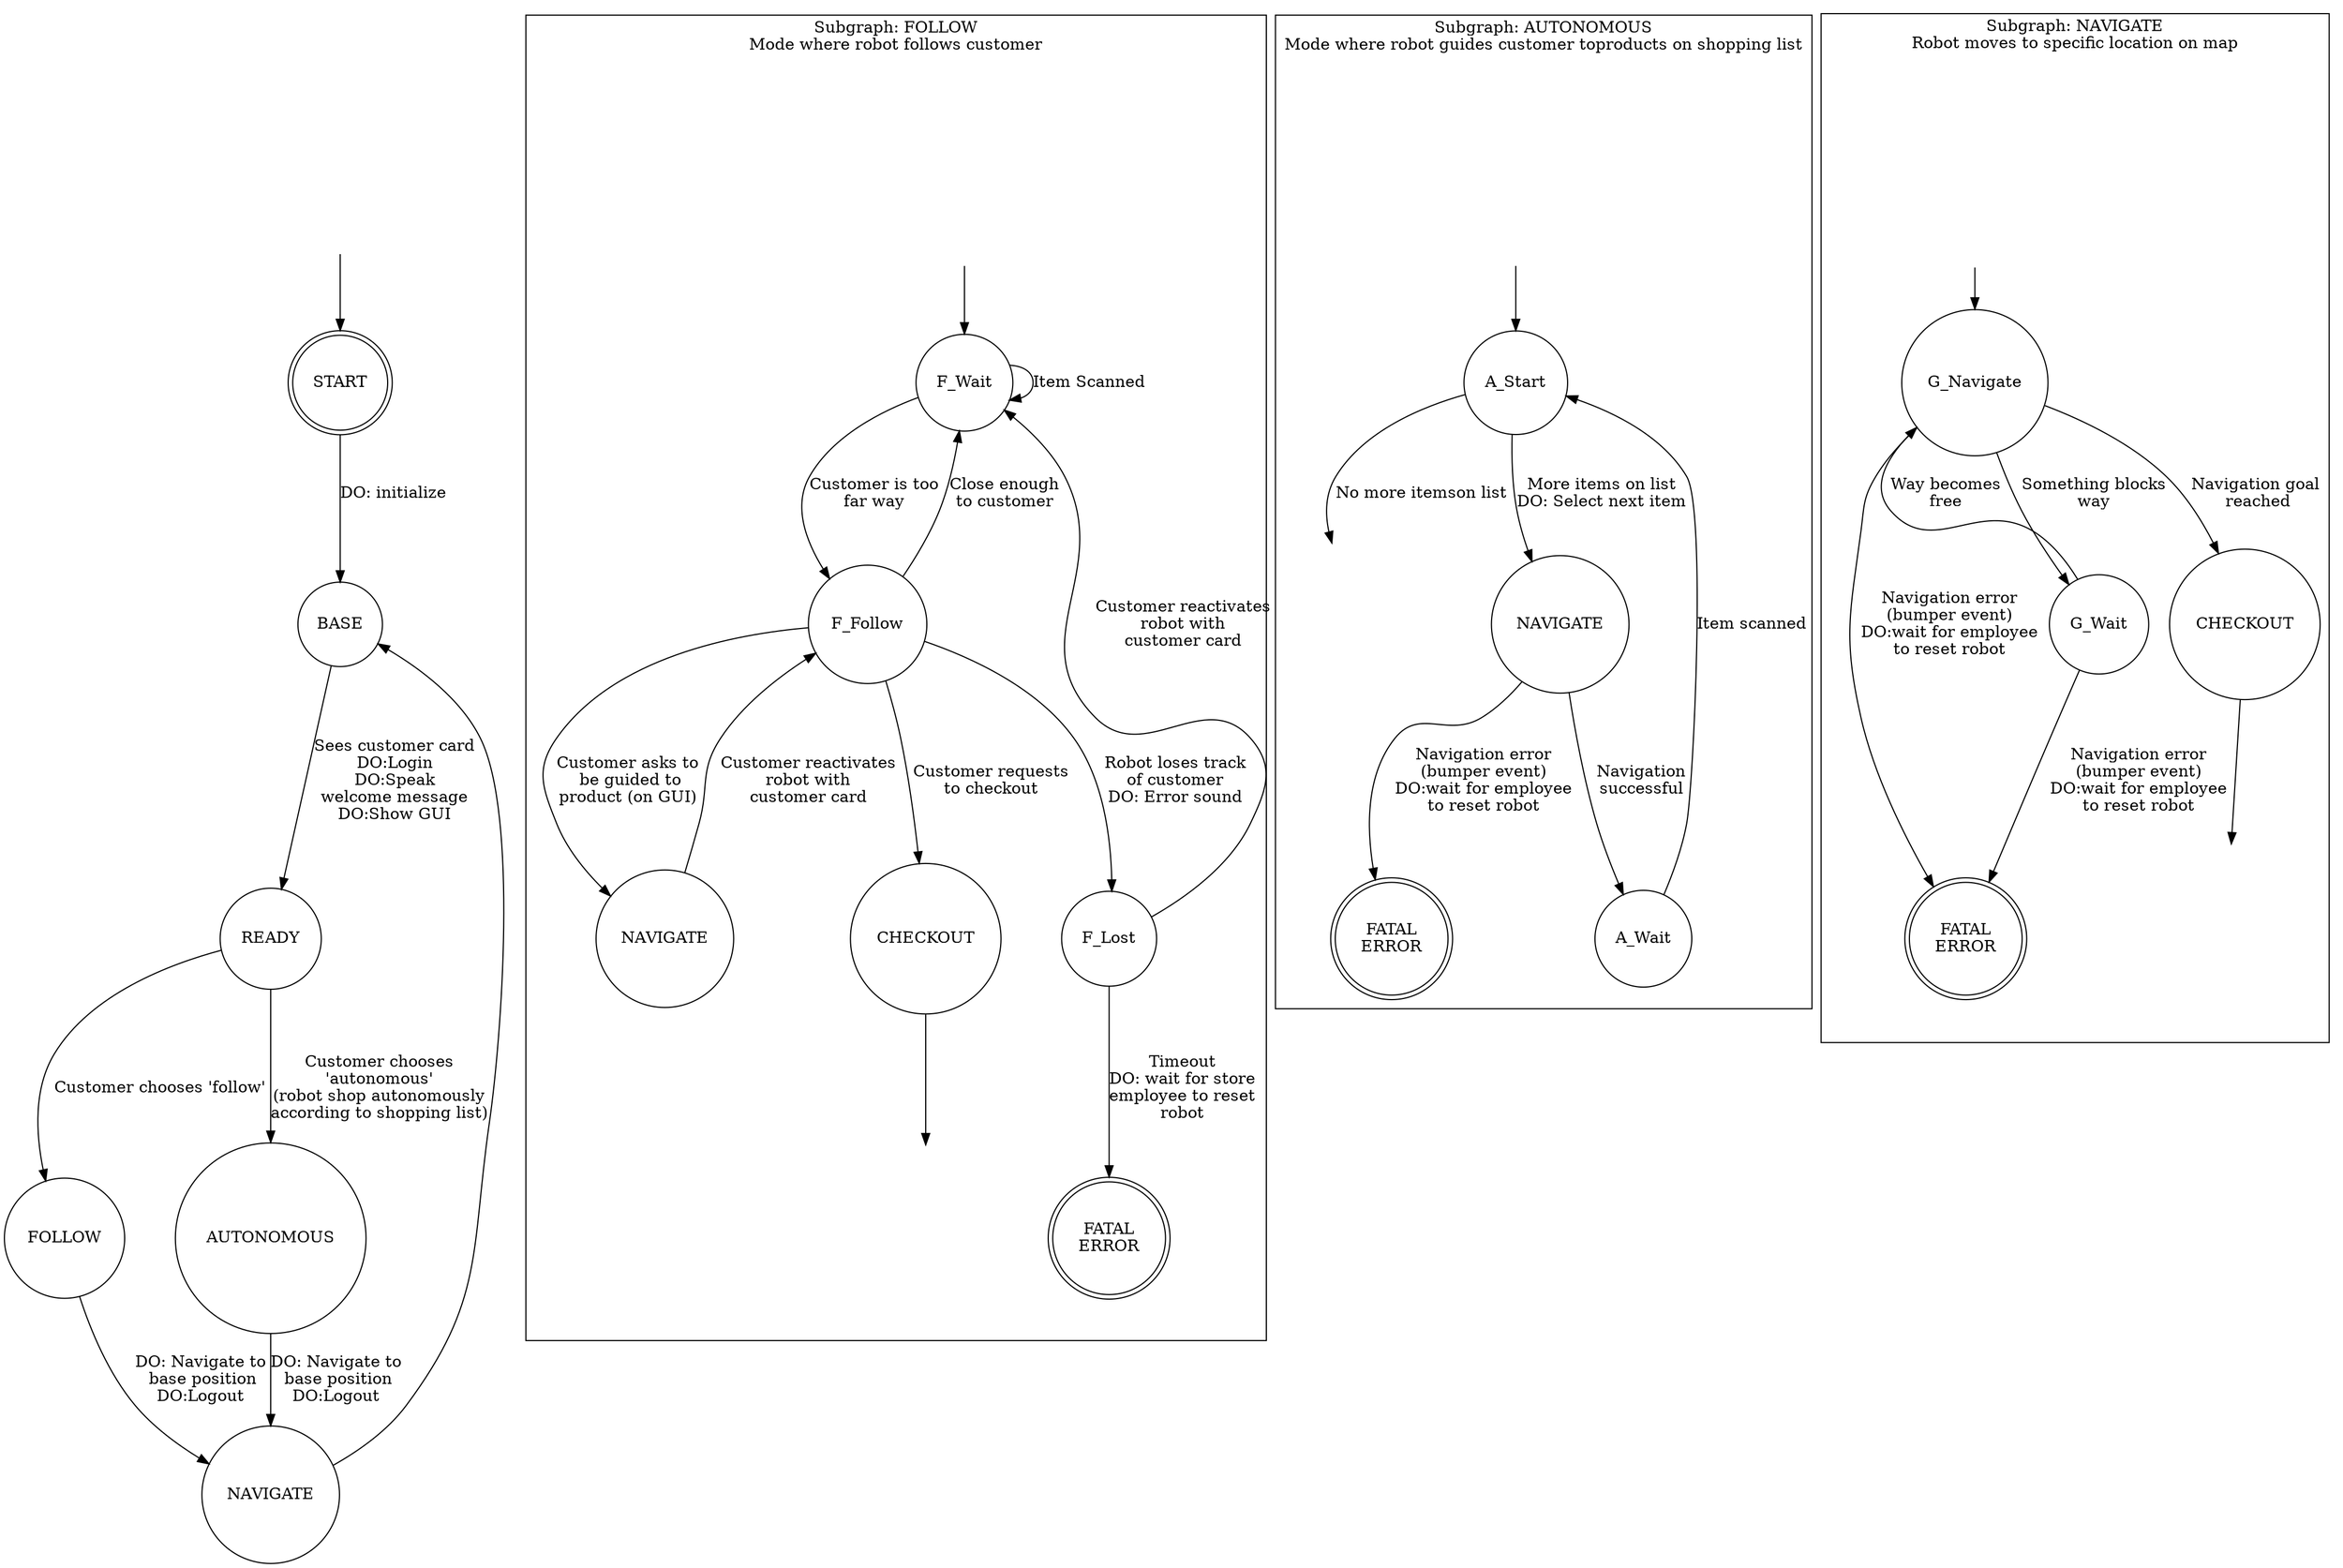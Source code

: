 digraph finite_state_machine {
    // VISUAL OPTIONS
    //  splines=line; // force straight line edges

    node [shape = doublecircle]; START; // indicate Base=start state
    node [shape = circle];



    // BASE
    
    start_invisible [ style=invis ]
    start_invisible -> START
    START -> BASE [ label = "DO: initialize" ];
    BASE -> READY [ label = "Sees customer card\nDO:Login\nDO:Speak\nwelcome message\nDO:Show GUI" ];
    READY -> FOLLOW [ label = "Customer chooses 'follow'" ];
    READY -> AUTONOMOUS [ label = "Customer chooses\n'autonomous'\n(robot shop autonomously\naccording to shopping list)" ];
    
    AUTONOMOUS, FOLLOW-> NAVIGATE [ label = "DO: Navigate to\n base position\nDO:Logout" ]
    NAVIGATE -> BASE
    
    // FOLLOW
    
    subgraph cluster_follow {
        label = "Subgraph: FOLLOW\nMode where robot follows customer";
        F_invisible_start [ style=invis ]
        F_invisible_end [ style=invis ]
        F_Error [shape=doublecircle]
        F_NAVIGATE [label="NAVIGATE"]
        F_Error [label="FATAL\nERROR"]
        F_Checkout [label="CHECKOUT"]
        
        
        F_invisible_start -> F_Wait
        F_Wait -> F_Follow [ label="Customer is too\nfar way" ]
        F_Follow -> F_Lost [ label = "Robot loses track\nof customer\nDO: Error sound" ]
        F_Follow -> F_Wait [ label = "Close enough\nto customer" ]
        F_Wait -> F_Wait [ label = "Item Scanned" ]
        F_Lost -> F_Wait [ label = "Customer reactivates\nrobot with\ncustomer card" ]
        F_Lost -> F_Error [ label = "Timeout\nDO: wait for store\nemployee to reset\nrobot" ]
        
        F_Follow -> F_NAVIGATE [ label = "Customer asks to\n be guided to\nproduct (on GUI)"]
        F_NAVIGATE -> F_Follow [ label = "Customer reactivates\nrobot with\ncustomer card"]
       
        F_Follow -> F_Checkout [ label = "Customer requests\nto checkout" ]
        F_Checkout -> F_invisible_end
        
        
    }

    // AUTOSHOPPER
    subgraph cluster_autoshop {
        label = "Subgraph: AUTONOMOUS\nMode where robot guides customer toproducts on shopping list";
        A_invisible_start [ style=invis ]
        A_invisible_end [ style=invis ]
        A_Error [shape=doublecircle]
        A_Error [label="FATAL\nERROR"]
        A_invisible_start -> A_Start
        A_NAVIGATE [label="NAVIGATE"]
        A_Wait -> A_Start [ label="Item scanned" ]
        A_Start -> A_NAVIGATE [ label="More items on list\nDO: Select next item" ]
        A_NAVIGATE -> A_Wait [ label = "Navigation\nsuccessful" ];
        A_NAVIGATE -> A_Error  [ label = "Navigation error\n(bumper event)\nDO:wait for employee\nto reset robot" ];
        A_Start -> A_invisible_end [ label = "No more items\on list" ]
        
    }
    
    // GUIDE TO PRODUCT
    subgraph cluster_guide {
        label = "Subgraph: NAVIGATE\nRobot moves to specific location on map";
        G_invisible_start [ style=invis ]
        G_invisible_end [ style=invis ]
        G_Error [label="FATAL\nERROR"]
        G_Error [shape=doublecircle]
        G_Checkout [label="CHECKOUT"]
        G_invisible_start -> G_Navigate 
        G_Navigate -> G_Wait [ label = "Something blocks\nway" ];
        G_Wait -> G_Navigate [ label = "Way becomes\nfree" ]; 
        G_Navigate, G_Wait -> G_Error  [ label = "Navigation error\n(bumper event)\nDO:wait for employee\nto reset robot" ];
        G_Navigate -> G_Checkout[ label = "Navigation goal\n reached" ]
        G_Checkout -> G_invisible_end
    }

    
}
